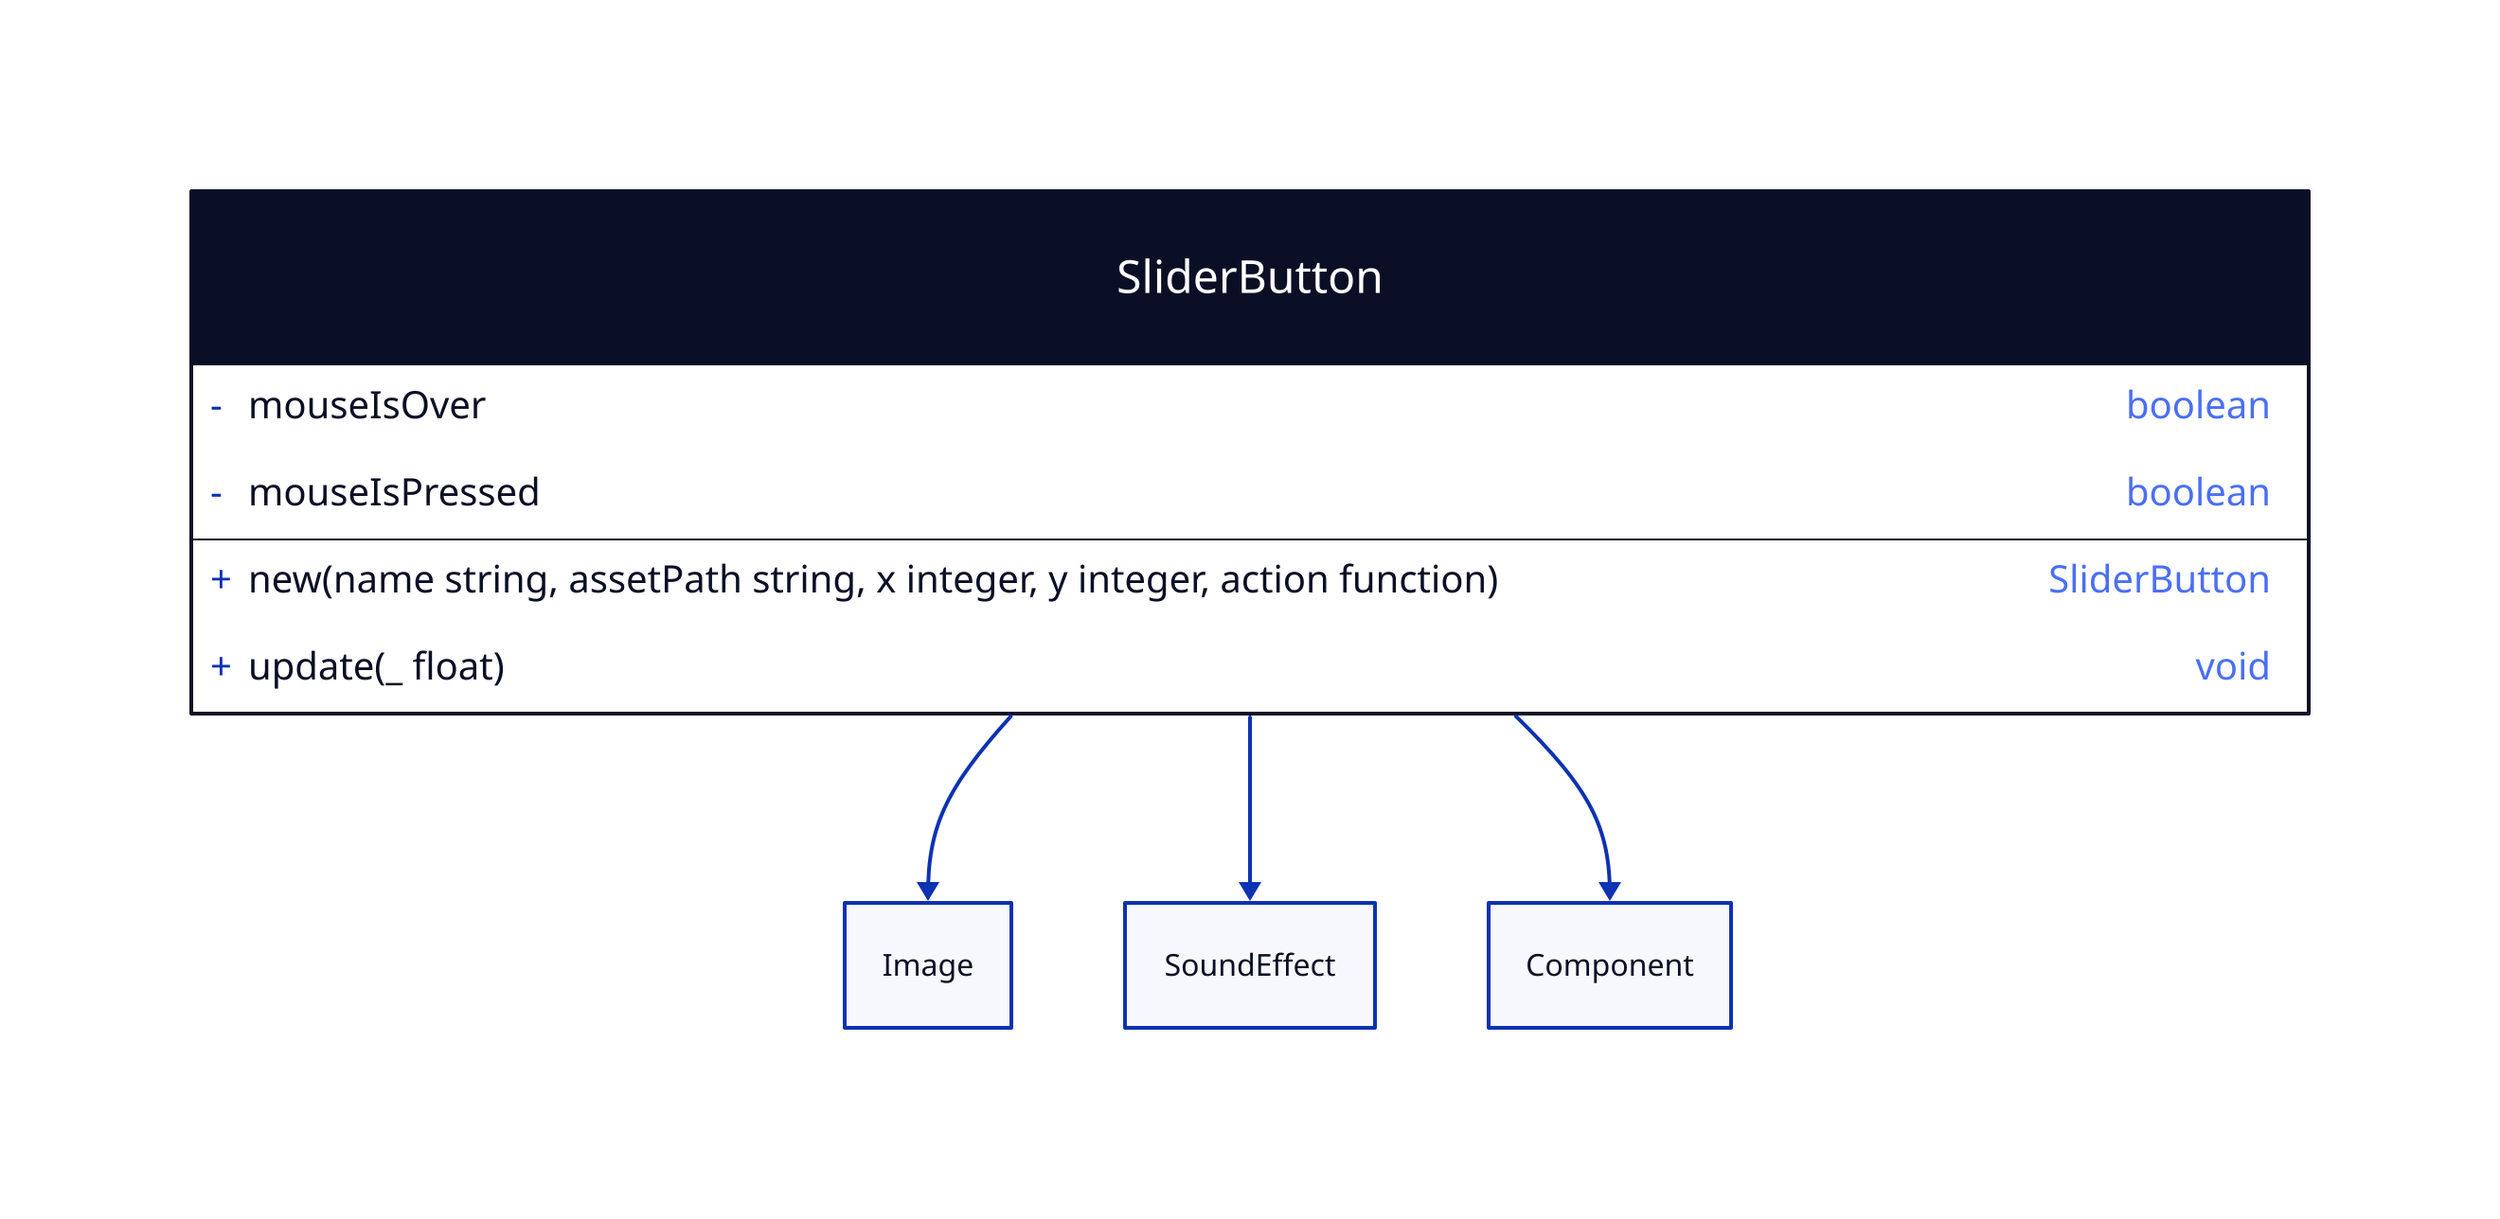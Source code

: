 SliderButton: {
  shape: class

  +new(name string, assetPath string, x integer, y integer, action function): SliderButton

  -mouseIsOver: boolean
  -mouseIsPressed: boolean

  +update(_ float): void
}

SliderButton -> Image
SliderButton -> SoundEffect
SliderButton -> Component
